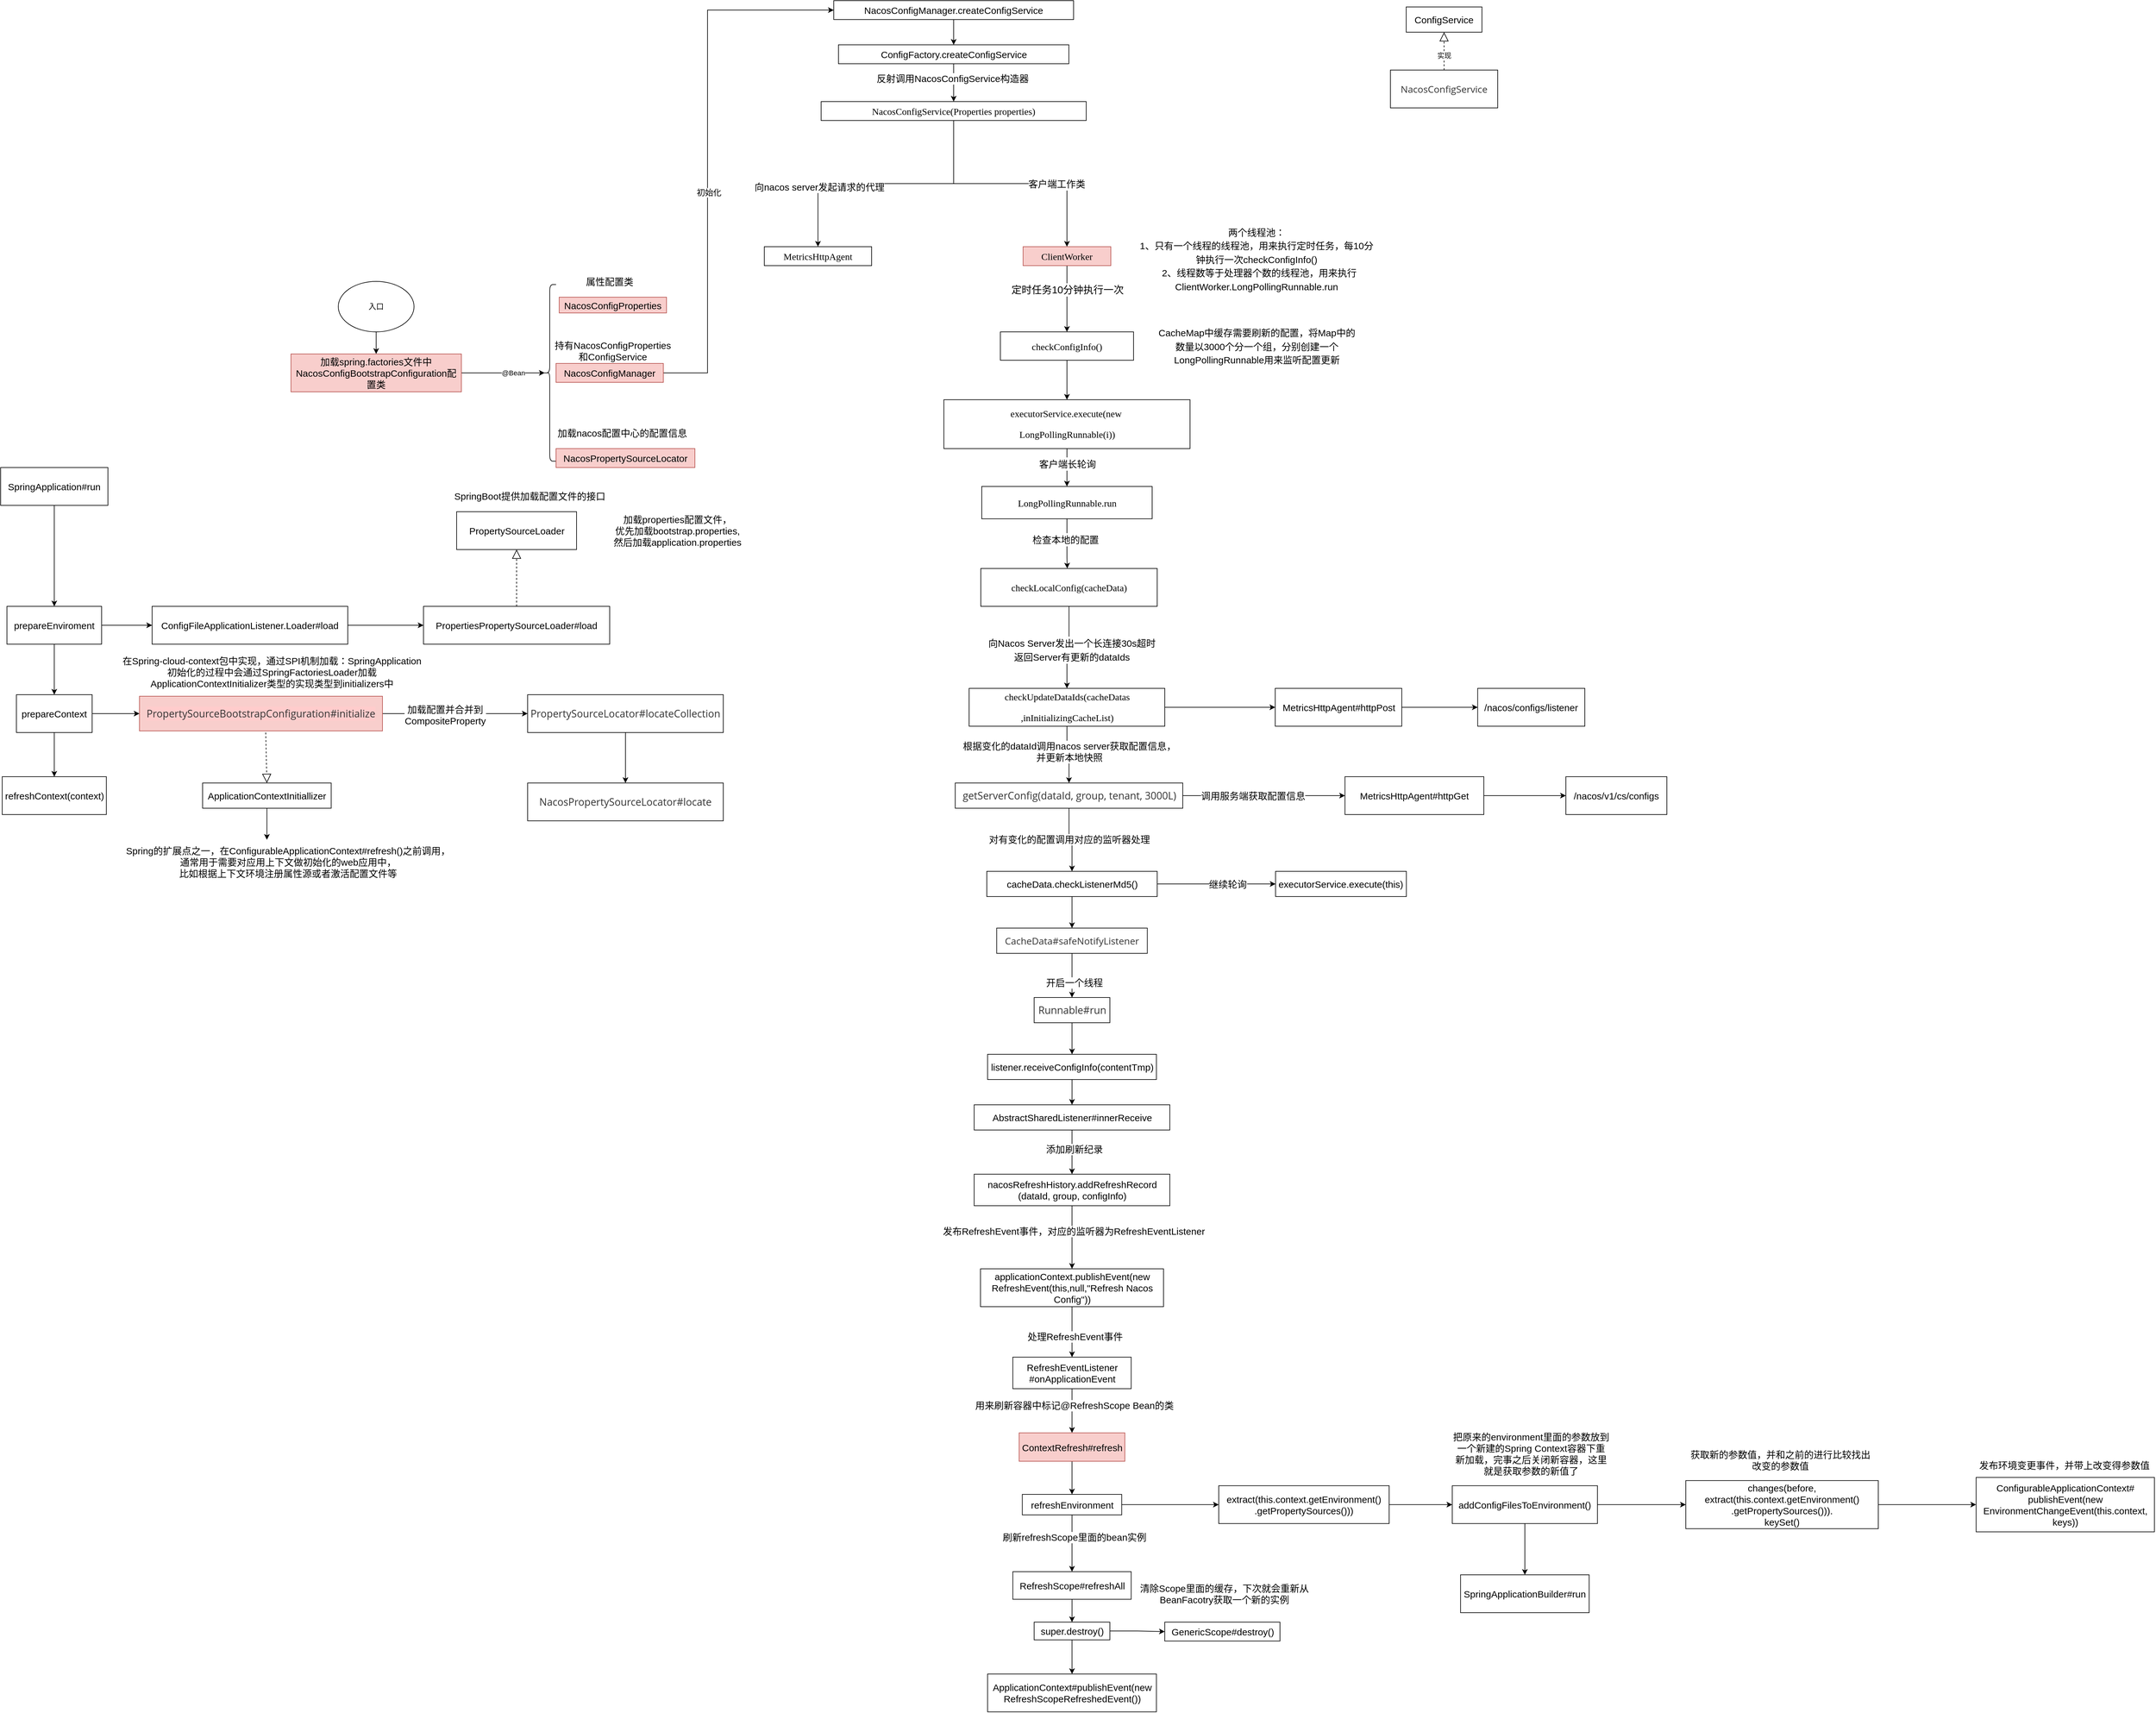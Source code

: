 <mxfile version="16.4.3" type="github">
  <diagram id="AEkYbbPtGk_L0vC9MOVH" name="第 1 页">
    <mxGraphModel dx="1609" dy="1605" grid="1" gridSize="10" guides="1" tooltips="1" connect="1" arrows="1" fold="1" page="1" pageScale="1" pageWidth="827" pageHeight="1169" math="0" shadow="0">
      <root>
        <mxCell id="0" />
        <mxCell id="1" parent="0" />
        <mxCell id="gMyOnzurJYTI28C3glSG-3" value="" style="edgeStyle=orthogonalEdgeStyle;rounded=0;orthogonalLoop=1;jettySize=auto;html=1;" parent="1" source="gMyOnzurJYTI28C3glSG-1" target="gMyOnzurJYTI28C3glSG-2" edge="1">
          <mxGeometry relative="1" as="geometry" />
        </mxCell>
        <mxCell id="gMyOnzurJYTI28C3glSG-1" value="入口" style="ellipse;whiteSpace=wrap;html=1;" parent="1" vertex="1">
          <mxGeometry x="115" y="55" width="120" height="80" as="geometry" />
        </mxCell>
        <mxCell id="gMyOnzurJYTI28C3glSG-7" style="edgeStyle=orthogonalEdgeStyle;rounded=0;orthogonalLoop=1;jettySize=auto;html=1;entryX=0.1;entryY=0.5;entryDx=0;entryDy=0;entryPerimeter=0;" parent="1" source="gMyOnzurJYTI28C3glSG-2" target="gMyOnzurJYTI28C3glSG-6" edge="1">
          <mxGeometry relative="1" as="geometry" />
        </mxCell>
        <mxCell id="gMyOnzurJYTI28C3glSG-9" value="@Bean" style="edgeLabel;html=1;align=center;verticalAlign=middle;resizable=0;points=[];" parent="gMyOnzurJYTI28C3glSG-7" vertex="1" connectable="0">
          <mxGeometry x="0.232" relative="1" as="geometry">
            <mxPoint as="offset" />
          </mxGeometry>
        </mxCell>
        <mxCell id="gMyOnzurJYTI28C3glSG-2" value="&lt;font style=&quot;font-size: 15px&quot;&gt;加载spring.factories文件中NacosConfigBootstrapConfiguration配置类&lt;/font&gt;" style="whiteSpace=wrap;html=1;fillColor=#f8cecc;strokeColor=#b85450;" parent="1" vertex="1">
          <mxGeometry x="40" y="170" width="270" height="60" as="geometry" />
        </mxCell>
        <mxCell id="gMyOnzurJYTI28C3glSG-6" value="" style="shape=curlyBracket;whiteSpace=wrap;html=1;rounded=1;" parent="1" vertex="1">
          <mxGeometry x="440" y="60" width="20" height="280" as="geometry" />
        </mxCell>
        <mxCell id="gMyOnzurJYTI28C3glSG-10" value="&lt;font style=&quot;font-size: 15px&quot;&gt;NacosConfigProperties&lt;/font&gt;" style="rounded=0;whiteSpace=wrap;html=1;fillColor=#f8cecc;strokeColor=#b85450;" parent="1" vertex="1">
          <mxGeometry x="465" y="80" width="170" height="25" as="geometry" />
        </mxCell>
        <mxCell id="gMyOnzurJYTI28C3glSG-21" style="edgeStyle=orthogonalEdgeStyle;rounded=0;orthogonalLoop=1;jettySize=auto;html=1;entryX=0;entryY=0.5;entryDx=0;entryDy=0;fontSize=13;" parent="1" source="gMyOnzurJYTI28C3glSG-12" target="gMyOnzurJYTI28C3glSG-17" edge="1">
          <mxGeometry relative="1" as="geometry">
            <Array as="points">
              <mxPoint x="700" y="200" />
              <mxPoint x="700" y="-375" />
            </Array>
          </mxGeometry>
        </mxCell>
        <mxCell id="gMyOnzurJYTI28C3glSG-22" value="初始化" style="edgeLabel;html=1;align=center;verticalAlign=middle;resizable=0;points=[];fontSize=13;" parent="gMyOnzurJYTI28C3glSG-21" vertex="1" connectable="0">
          <mxGeometry x="-0.157" y="-2" relative="1" as="geometry">
            <mxPoint as="offset" />
          </mxGeometry>
        </mxCell>
        <mxCell id="gMyOnzurJYTI28C3glSG-12" value="&lt;font style=&quot;font-size: 15px&quot;&gt;NacosConfigManager&lt;/font&gt;" style="rounded=0;whiteSpace=wrap;html=1;fillColor=#f8cecc;strokeColor=#b85450;" parent="1" vertex="1">
          <mxGeometry x="460" y="185" width="170" height="30" as="geometry" />
        </mxCell>
        <mxCell id="gMyOnzurJYTI28C3glSG-13" value="&lt;font style=&quot;font-size: 15px&quot;&gt;NacosPropertySourceLocator&lt;/font&gt;" style="rounded=0;whiteSpace=wrap;html=1;fillColor=#f8cecc;strokeColor=#b85450;" parent="1" vertex="1">
          <mxGeometry x="460" y="320" width="220" height="30" as="geometry" />
        </mxCell>
        <mxCell id="gMyOnzurJYTI28C3glSG-14" value="&lt;font style=&quot;font-size: 15px&quot;&gt;加载nacos配置中心的配置信息&lt;/font&gt;" style="text;html=1;strokeColor=none;fillColor=none;align=center;verticalAlign=middle;whiteSpace=wrap;rounded=0;" parent="1" vertex="1">
          <mxGeometry x="460" y="280" width="210" height="30" as="geometry" />
        </mxCell>
        <mxCell id="gMyOnzurJYTI28C3glSG-15" value="&lt;font style=&quot;font-size: 15px&quot;&gt;持有NacosConfigProperties&lt;br&gt;和ConfigService&lt;/font&gt;" style="text;html=1;strokeColor=none;fillColor=none;align=center;verticalAlign=middle;whiteSpace=wrap;rounded=0;" parent="1" vertex="1">
          <mxGeometry x="420" y="150" width="260" height="30" as="geometry" />
        </mxCell>
        <mxCell id="gMyOnzurJYTI28C3glSG-16" value="&lt;font style=&quot;font-size: 15px&quot;&gt;属性配置类&lt;/font&gt;" style="text;html=1;strokeColor=none;fillColor=none;align=center;verticalAlign=middle;whiteSpace=wrap;rounded=0;" parent="1" vertex="1">
          <mxGeometry x="465" y="40" width="160" height="30" as="geometry" />
        </mxCell>
        <mxCell id="gMyOnzurJYTI28C3glSG-20" value="" style="edgeStyle=orthogonalEdgeStyle;rounded=0;orthogonalLoop=1;jettySize=auto;html=1;fontSize=13;" parent="1" source="gMyOnzurJYTI28C3glSG-17" target="gMyOnzurJYTI28C3glSG-19" edge="1">
          <mxGeometry relative="1" as="geometry" />
        </mxCell>
        <mxCell id="gMyOnzurJYTI28C3glSG-17" value="&lt;font style=&quot;font-size: 15px&quot;&gt;NacosConfigManager.createConfigService&lt;/font&gt;" style="whiteSpace=wrap;html=1;rounded=0;" parent="1" vertex="1">
          <mxGeometry x="900" y="-390" width="380" height="30" as="geometry" />
        </mxCell>
        <mxCell id="gMyOnzurJYTI28C3glSG-24" value="" style="edgeStyle=orthogonalEdgeStyle;rounded=0;orthogonalLoop=1;jettySize=auto;html=1;fontSize=13;" parent="1" source="gMyOnzurJYTI28C3glSG-19" target="gMyOnzurJYTI28C3glSG-23" edge="1">
          <mxGeometry relative="1" as="geometry" />
        </mxCell>
        <mxCell id="gMyOnzurJYTI28C3glSG-25" value="&lt;font style=&quot;font-size: 15px&quot;&gt;反射调用NacosConfigService构造器&lt;/font&gt;" style="edgeLabel;html=1;align=center;verticalAlign=middle;resizable=0;points=[];fontSize=12;" parent="gMyOnzurJYTI28C3glSG-24" vertex="1" connectable="0">
          <mxGeometry x="-0.229" y="-2" relative="1" as="geometry">
            <mxPoint as="offset" />
          </mxGeometry>
        </mxCell>
        <mxCell id="gMyOnzurJYTI28C3glSG-19" value="&lt;font style=&quot;font-size: 15px&quot;&gt;ConfigFactory.createConfigService&lt;/font&gt;" style="whiteSpace=wrap;html=1;rounded=0;" parent="1" vertex="1">
          <mxGeometry x="907.5" y="-320" width="365" height="30" as="geometry" />
        </mxCell>
        <mxCell id="gMyOnzurJYTI28C3glSG-27" value="" style="edgeStyle=orthogonalEdgeStyle;rounded=0;orthogonalLoop=1;jettySize=auto;html=1;fontSize=12;fontColor=#000000;" parent="1" source="gMyOnzurJYTI28C3glSG-23" target="gMyOnzurJYTI28C3glSG-26" edge="1">
          <mxGeometry relative="1" as="geometry" />
        </mxCell>
        <mxCell id="gMyOnzurJYTI28C3glSG-46" value="&lt;font style=&quot;font-size: 15px&quot;&gt;客户端工作类&lt;/font&gt;" style="edgeLabel;html=1;align=center;verticalAlign=middle;resizable=0;points=[];fontSize=18;fontColor=#000000;" parent="gMyOnzurJYTI28C3glSG-27" vertex="1" connectable="0">
          <mxGeometry x="0.385" relative="1" as="geometry">
            <mxPoint as="offset" />
          </mxGeometry>
        </mxCell>
        <mxCell id="gMyOnzurJYTI28C3glSG-29" value="" style="edgeStyle=orthogonalEdgeStyle;rounded=0;orthogonalLoop=1;jettySize=auto;html=1;fontSize=18;fontColor=#000000;" parent="1" source="gMyOnzurJYTI28C3glSG-23" target="gMyOnzurJYTI28C3glSG-28" edge="1">
          <mxGeometry relative="1" as="geometry" />
        </mxCell>
        <mxCell id="gMyOnzurJYTI28C3glSG-40" value="&lt;font style=&quot;font-size: 15px&quot;&gt;向nacos server发起请求的代理&lt;/font&gt;" style="edgeLabel;html=1;align=center;verticalAlign=middle;resizable=0;points=[];fontSize=12;fontColor=#000000;" parent="gMyOnzurJYTI28C3glSG-29" vertex="1" connectable="0">
          <mxGeometry x="0.232" y="1" relative="1" as="geometry">
            <mxPoint x="-58" y="4" as="offset" />
          </mxGeometry>
        </mxCell>
        <mxCell id="gMyOnzurJYTI28C3glSG-23" value="&lt;pre style=&quot;font-family: &amp;#34;consolas&amp;#34;&quot;&gt;&lt;span style=&quot;background-color: rgb(255 , 255 , 255)&quot;&gt;&lt;font style=&quot;font-size: 15px&quot;&gt;NacosConfigService(Properties properties)&lt;/font&gt;&lt;/span&gt;&lt;/pre&gt;" style="whiteSpace=wrap;html=1;rounded=0;" parent="1" vertex="1">
          <mxGeometry x="880" y="-230" width="420" height="30" as="geometry" />
        </mxCell>
        <mxCell id="gMyOnzurJYTI28C3glSG-43" value="" style="edgeStyle=orthogonalEdgeStyle;rounded=0;orthogonalLoop=1;jettySize=auto;html=1;fontSize=12;fontColor=#000000;" parent="1" source="gMyOnzurJYTI28C3glSG-26" target="gMyOnzurJYTI28C3glSG-42" edge="1">
          <mxGeometry relative="1" as="geometry" />
        </mxCell>
        <mxCell id="gMyOnzurJYTI28C3glSG-45" value="&lt;font style=&quot;font-size: 16px&quot;&gt;定时任务10分钟执行一次&lt;/font&gt;" style="edgeLabel;html=1;align=center;verticalAlign=middle;resizable=0;points=[];fontSize=18;fontColor=#000000;" parent="gMyOnzurJYTI28C3glSG-43" vertex="1" connectable="0">
          <mxGeometry x="-0.28" relative="1" as="geometry">
            <mxPoint as="offset" />
          </mxGeometry>
        </mxCell>
        <mxCell id="gMyOnzurJYTI28C3glSG-26" value="&lt;pre style=&quot;font-family: &amp;#34;consolas&amp;#34;&quot;&gt;&lt;font style=&quot;font-size: 15px&quot;&gt;ClientWorker&lt;/font&gt;&lt;/pre&gt;" style="whiteSpace=wrap;html=1;rounded=0;fillColor=#f8cecc;strokeColor=#b85450;" parent="1" vertex="1">
          <mxGeometry x="1200" width="139" height="30" as="geometry" />
        </mxCell>
        <mxCell id="gMyOnzurJYTI28C3glSG-28" value="&lt;pre style=&quot;font-family: &amp;#34;consolas&amp;#34;&quot;&gt;&lt;font style=&quot;background-color: rgb(255 , 255 , 255) ; font-size: 15px&quot;&gt;MetricsHttpAgent&lt;/font&gt;&lt;/pre&gt;" style="whiteSpace=wrap;html=1;rounded=0;" parent="1" vertex="1">
          <mxGeometry x="790" width="170" height="30" as="geometry" />
        </mxCell>
        <mxCell id="gMyOnzurJYTI28C3glSG-48" value="" style="edgeStyle=orthogonalEdgeStyle;rounded=0;orthogonalLoop=1;jettySize=auto;html=1;fontSize=18;fontColor=#000000;" parent="1" source="gMyOnzurJYTI28C3glSG-42" target="gMyOnzurJYTI28C3glSG-47" edge="1">
          <mxGeometry relative="1" as="geometry" />
        </mxCell>
        <mxCell id="gMyOnzurJYTI28C3glSG-42" value="&lt;pre style=&quot;font-family: &amp;#34;consolas&amp;#34;&quot;&gt;&lt;span style=&quot;background-color: rgb(255 , 255 , 255)&quot;&gt;&lt;font style=&quot;font-size: 15px&quot;&gt;checkConfigInfo()&lt;/font&gt;&lt;/span&gt;&lt;/pre&gt;" style="whiteSpace=wrap;html=1;rounded=0;" parent="1" vertex="1">
          <mxGeometry x="1164" y="135" width="211" height="45" as="geometry" />
        </mxCell>
        <mxCell id="gMyOnzurJYTI28C3glSG-52" value="" style="edgeStyle=orthogonalEdgeStyle;rounded=0;orthogonalLoop=1;jettySize=auto;html=1;fontSize=18;fontColor=#000000;" parent="1" source="gMyOnzurJYTI28C3glSG-47" target="gMyOnzurJYTI28C3glSG-51" edge="1">
          <mxGeometry relative="1" as="geometry">
            <Array as="points">
              <mxPoint x="1270" y="380" />
              <mxPoint x="1270" y="380" />
            </Array>
          </mxGeometry>
        </mxCell>
        <mxCell id="gMyOnzurJYTI28C3glSG-53" value="&lt;font style=&quot;font-size: 15px&quot;&gt;客户端长轮询&lt;/font&gt;" style="edgeLabel;html=1;align=center;verticalAlign=middle;resizable=0;points=[];fontSize=18;fontColor=#000000;" parent="gMyOnzurJYTI28C3glSG-52" vertex="1" connectable="0">
          <mxGeometry x="-0.212" relative="1" as="geometry">
            <mxPoint as="offset" />
          </mxGeometry>
        </mxCell>
        <mxCell id="gMyOnzurJYTI28C3glSG-47" value="&lt;pre style=&quot;font-family: &amp;#34;consolas&amp;#34; ; font-size: 15px&quot;&gt;&lt;span style=&quot;background-color: rgb(255 , 255 , 255)&quot;&gt;&lt;font style=&quot;font-size: 15px&quot;&gt;executorService.execute(new &lt;/font&gt;&lt;/span&gt;&lt;/pre&gt;&lt;pre style=&quot;font-family: &amp;#34;consolas&amp;#34; ; font-size: 15px&quot;&gt;&lt;font style=&quot;font-size: 15px&quot;&gt;LongPollingRunnable(i))&lt;/font&gt;&lt;/pre&gt;" style="whiteSpace=wrap;html=1;rounded=0;" parent="1" vertex="1">
          <mxGeometry x="1074.5" y="242.5" width="390" height="77.5" as="geometry" />
        </mxCell>
        <mxCell id="gMyOnzurJYTI28C3glSG-49" value="&lt;font style=&quot;font-size: 15px&quot;&gt;两个线程池：&lt;br&gt;1、只有一个线程的线程池，用来执行定时任务，每10分钟执行一次checkConfigInfo()&lt;br&gt;&amp;nbsp; 2、线程数等于处理器个数的线程池，用来执行ClientWorker.LongPollingRunnable.run&lt;/font&gt;" style="text;html=1;strokeColor=none;fillColor=none;align=center;verticalAlign=middle;whiteSpace=wrap;rounded=0;labelBackgroundColor=none;fontSize=18;fontColor=#000000;" parent="1" vertex="1">
          <mxGeometry x="1380" y="-60" width="380" height="160" as="geometry" />
        </mxCell>
        <mxCell id="gMyOnzurJYTI28C3glSG-50" value="&lt;font style=&quot;font-size: 15px&quot;&gt;CacheMap中缓存需要刷新的配置，将Map中的数量以3000个分一个组，分别创建一个LongPollingRunnable用来监听配置更新&lt;/font&gt;" style="text;html=1;strokeColor=none;fillColor=none;align=center;verticalAlign=middle;whiteSpace=wrap;rounded=0;labelBackgroundColor=none;fontSize=18;fontColor=#000000;" parent="1" vertex="1">
          <mxGeometry x="1412.5" y="112.5" width="315" height="90" as="geometry" />
        </mxCell>
        <mxCell id="gMyOnzurJYTI28C3glSG-55" value="" style="edgeStyle=orthogonalEdgeStyle;rounded=0;orthogonalLoop=1;jettySize=auto;html=1;fontSize=18;fontColor=#000000;" parent="1" source="gMyOnzurJYTI28C3glSG-51" target="gMyOnzurJYTI28C3glSG-54" edge="1">
          <mxGeometry relative="1" as="geometry">
            <Array as="points">
              <mxPoint x="1270" y="493" />
              <mxPoint x="1270" y="493" />
            </Array>
          </mxGeometry>
        </mxCell>
        <mxCell id="gMyOnzurJYTI28C3glSG-56" value="&lt;font style=&quot;font-size: 15px&quot;&gt;检查本地的配置&lt;/font&gt;" style="edgeLabel;html=1;align=center;verticalAlign=middle;resizable=0;points=[];fontSize=18;fontColor=#000000;" parent="gMyOnzurJYTI28C3glSG-55" vertex="1" connectable="0">
          <mxGeometry x="-0.18" y="-3" relative="1" as="geometry">
            <mxPoint as="offset" />
          </mxGeometry>
        </mxCell>
        <mxCell id="gMyOnzurJYTI28C3glSG-51" value="&lt;pre style=&quot;font-family: &amp;#34;consolas&amp;#34;&quot;&gt;&lt;font style=&quot;font-size: 15px&quot;&gt;LongPollingRunnable.run&lt;/font&gt;&lt;/pre&gt;" style="whiteSpace=wrap;html=1;rounded=0;" parent="1" vertex="1">
          <mxGeometry x="1134.5" y="380" width="270" height="51.25" as="geometry" />
        </mxCell>
        <mxCell id="gMyOnzurJYTI28C3glSG-58" value="" style="edgeStyle=orthogonalEdgeStyle;rounded=0;orthogonalLoop=1;jettySize=auto;html=1;fontSize=18;fontColor=#000000;" parent="1" source="gMyOnzurJYTI28C3glSG-54" target="gMyOnzurJYTI28C3glSG-57" edge="1">
          <mxGeometry relative="1" as="geometry" />
        </mxCell>
        <mxCell id="gMyOnzurJYTI28C3glSG-61" value="&lt;font style=&quot;font-size: 15px&quot;&gt;向Nacos Server发出一个长连接30s超时&lt;br&gt;返回Server有更新的dataIds&lt;/font&gt;" style="edgeLabel;html=1;align=center;verticalAlign=middle;resizable=0;points=[];fontSize=18;fontColor=#000000;" parent="gMyOnzurJYTI28C3glSG-58" vertex="1" connectable="0">
          <mxGeometry x="0.168" y="1" relative="1" as="geometry">
            <mxPoint x="6" y="-6" as="offset" />
          </mxGeometry>
        </mxCell>
        <mxCell id="gMyOnzurJYTI28C3glSG-54" value="&lt;pre style=&quot;font-family: &amp;#34;consolas&amp;#34;&quot;&gt;&lt;span style=&quot;background-color: rgb(255 , 255 , 255)&quot;&gt;&lt;font style=&quot;font-size: 15px&quot;&gt;checkLocalConfig(cacheData)&lt;/font&gt;&lt;/span&gt;&lt;/pre&gt;" style="whiteSpace=wrap;html=1;rounded=0;" parent="1" vertex="1">
          <mxGeometry x="1133" y="510" width="279.5" height="60" as="geometry" />
        </mxCell>
        <mxCell id="gMyOnzurJYTI28C3glSG-63" value="" style="edgeStyle=orthogonalEdgeStyle;rounded=0;orthogonalLoop=1;jettySize=auto;html=1;fontSize=15;fontColor=#000000;" parent="1" source="gMyOnzurJYTI28C3glSG-57" target="gMyOnzurJYTI28C3glSG-62" edge="1">
          <mxGeometry relative="1" as="geometry" />
        </mxCell>
        <mxCell id="gMyOnzurJYTI28C3glSG-64" value="根据变化的dataId调用nacos server获取配置信息，&lt;br&gt;并更新本地快照" style="edgeLabel;html=1;align=center;verticalAlign=middle;resizable=0;points=[];fontSize=15;fontColor=#000000;" parent="gMyOnzurJYTI28C3glSG-63" vertex="1" connectable="0">
          <mxGeometry x="0.34" y="-1" relative="1" as="geometry">
            <mxPoint x="1" y="-20" as="offset" />
          </mxGeometry>
        </mxCell>
        <mxCell id="mHClkzEe4EQX2rLaS-CH-41" value="" style="edgeStyle=orthogonalEdgeStyle;rounded=0;orthogonalLoop=1;jettySize=auto;html=1;fontSize=15;" parent="1" source="gMyOnzurJYTI28C3glSG-57" target="mHClkzEe4EQX2rLaS-CH-40" edge="1">
          <mxGeometry relative="1" as="geometry" />
        </mxCell>
        <mxCell id="gMyOnzurJYTI28C3glSG-57" value="&lt;p style=&quot;line-height: 0&quot;&gt;&lt;/p&gt;&lt;pre style=&quot;font-family: &amp;#34;consolas&amp;#34; ; font-size: 15px&quot;&gt;&lt;span style=&quot;background-color: rgb(255 , 255 , 255)&quot;&gt;&lt;font style=&quot;font-size: 15px&quot;&gt;checkUpdateDataIds(cacheDatas&lt;/font&gt;&lt;/span&gt;&lt;/pre&gt;&lt;pre style=&quot;font-family: &amp;#34;consolas&amp;#34; ; font-size: 15px&quot;&gt;&lt;span style=&quot;background-color: rgb(255 , 255 , 255)&quot;&gt;&lt;font style=&quot;font-size: 15px&quot;&gt;,inInitializingCacheList)&lt;/font&gt;&lt;/span&gt;&lt;/pre&gt;&lt;p&gt;&lt;/p&gt;" style="whiteSpace=wrap;html=1;rounded=0;align=center;spacing=0;" parent="1" vertex="1">
          <mxGeometry x="1114.5" y="700" width="310" height="60" as="geometry" />
        </mxCell>
        <mxCell id="gMyOnzurJYTI28C3glSG-66" value="" style="edgeStyle=orthogonalEdgeStyle;rounded=0;orthogonalLoop=1;jettySize=auto;html=1;fontSize=15;fontColor=#000000;" parent="1" source="gMyOnzurJYTI28C3glSG-62" target="gMyOnzurJYTI28C3glSG-65" edge="1">
          <mxGeometry relative="1" as="geometry" />
        </mxCell>
        <mxCell id="gMyOnzurJYTI28C3glSG-67" value="对有变化的配置调用对应的监听器处理" style="edgeLabel;html=1;align=center;verticalAlign=middle;resizable=0;points=[];fontSize=15;fontColor=#000000;" parent="gMyOnzurJYTI28C3glSG-66" vertex="1" connectable="0">
          <mxGeometry x="-0.3" y="-2" relative="1" as="geometry">
            <mxPoint x="2" y="12" as="offset" />
          </mxGeometry>
        </mxCell>
        <mxCell id="mHClkzEe4EQX2rLaS-CH-36" value="" style="edgeStyle=orthogonalEdgeStyle;rounded=0;orthogonalLoop=1;jettySize=auto;html=1;fontSize=15;" parent="1" source="gMyOnzurJYTI28C3glSG-62" target="mHClkzEe4EQX2rLaS-CH-35" edge="1">
          <mxGeometry relative="1" as="geometry" />
        </mxCell>
        <mxCell id="mHClkzEe4EQX2rLaS-CH-37" value="调用服务端获取配置信息" style="edgeLabel;html=1;align=center;verticalAlign=middle;resizable=0;points=[];fontSize=15;" parent="mHClkzEe4EQX2rLaS-CH-36" vertex="1" connectable="0">
          <mxGeometry x="-0.136" relative="1" as="geometry">
            <mxPoint as="offset" />
          </mxGeometry>
        </mxCell>
        <mxCell id="gMyOnzurJYTI28C3glSG-62" value="&lt;span style=&quot;color: rgb(51 , 51 , 51) ; font-family: &amp;#34;open sans&amp;#34; , &amp;#34;clear sans&amp;#34; , &amp;#34;helvetica neue&amp;#34; , &amp;#34;helvetica&amp;#34; , &amp;#34;arial&amp;#34; , &amp;#34;segoe ui emoji&amp;#34; , sans-serif ; font-size: 16px ; background-color: rgb(255 , 255 , 255)&quot;&gt;getServerConfig(dataId, group, tenant, 3000L)&lt;/span&gt;" style="whiteSpace=wrap;html=1;rounded=0;spacing=0;" parent="1" vertex="1">
          <mxGeometry x="1092.5" y="850" width="360.5" height="40" as="geometry" />
        </mxCell>
        <mxCell id="gMyOnzurJYTI28C3glSG-69" value="" style="edgeStyle=orthogonalEdgeStyle;rounded=0;orthogonalLoop=1;jettySize=auto;html=1;fontSize=15;fontColor=#000000;" parent="1" source="gMyOnzurJYTI28C3glSG-65" target="gMyOnzurJYTI28C3glSG-68" edge="1">
          <mxGeometry relative="1" as="geometry" />
        </mxCell>
        <mxCell id="gMyOnzurJYTI28C3glSG-70" value="继续轮询" style="edgeLabel;html=1;align=center;verticalAlign=middle;resizable=0;points=[];fontSize=15;fontColor=#000000;" parent="gMyOnzurJYTI28C3glSG-69" vertex="1" connectable="0">
          <mxGeometry x="0.182" relative="1" as="geometry">
            <mxPoint as="offset" />
          </mxGeometry>
        </mxCell>
        <mxCell id="gMyOnzurJYTI28C3glSG-72" value="" style="edgeStyle=orthogonalEdgeStyle;rounded=0;orthogonalLoop=1;jettySize=auto;html=1;fontSize=15;fontColor=#000000;" parent="1" source="gMyOnzurJYTI28C3glSG-65" target="gMyOnzurJYTI28C3glSG-71" edge="1">
          <mxGeometry relative="1" as="geometry" />
        </mxCell>
        <mxCell id="gMyOnzurJYTI28C3glSG-65" value="&lt;font style=&quot;font-size: 15px&quot;&gt;cacheData.checkListenerMd5()&lt;/font&gt;" style="whiteSpace=wrap;html=1;rounded=0;spacing=0;" parent="1" vertex="1">
          <mxGeometry x="1142.5" y="990" width="270" height="40" as="geometry" />
        </mxCell>
        <mxCell id="gMyOnzurJYTI28C3glSG-68" value="executorService.execute(this)" style="whiteSpace=wrap;html=1;rounded=0;spacing=0;fontSize=15;" parent="1" vertex="1">
          <mxGeometry x="1600" y="990" width="207.25" height="40" as="geometry" />
        </mxCell>
        <mxCell id="gMyOnzurJYTI28C3glSG-74" value="" style="edgeStyle=orthogonalEdgeStyle;rounded=0;orthogonalLoop=1;jettySize=auto;html=1;fontSize=15;fontColor=#000000;" parent="1" source="gMyOnzurJYTI28C3glSG-71" target="gMyOnzurJYTI28C3glSG-73" edge="1">
          <mxGeometry relative="1" as="geometry" />
        </mxCell>
        <mxCell id="gMyOnzurJYTI28C3glSG-75" value="开启一个线程" style="edgeLabel;html=1;align=center;verticalAlign=middle;resizable=0;points=[];fontSize=15;fontColor=#000000;" parent="gMyOnzurJYTI28C3glSG-74" vertex="1" connectable="0">
          <mxGeometry x="0.308" y="3" relative="1" as="geometry">
            <mxPoint as="offset" />
          </mxGeometry>
        </mxCell>
        <mxCell id="gMyOnzurJYTI28C3glSG-71" value="&lt;p class=&quot;md-end-block md-p md-focus&quot; style=&quot;box-sizing: border-box ; line-height: inherit ; margin: 0.8em 0px ; position: relative ; color: rgb(51 , 51 , 51) ; font-family: &amp;#34;open sans&amp;#34; , &amp;#34;clear sans&amp;#34; , &amp;#34;helvetica neue&amp;#34; , &amp;#34;helvetica&amp;#34; , &amp;#34;arial&amp;#34; , &amp;#34;segoe ui emoji&amp;#34; , sans-serif&quot;&gt;&lt;font style=&quot;font-size: 15px&quot;&gt;CacheData#safeNotifyListener&lt;/font&gt;&lt;/p&gt;" style="whiteSpace=wrap;html=1;rounded=0;spacing=0;" parent="1" vertex="1">
          <mxGeometry x="1158.18" y="1080" width="238.63" height="40" as="geometry" />
        </mxCell>
        <mxCell id="gMyOnzurJYTI28C3glSG-77" value="" style="edgeStyle=orthogonalEdgeStyle;rounded=0;orthogonalLoop=1;jettySize=auto;html=1;fontSize=15;fontColor=#000000;" parent="1" source="gMyOnzurJYTI28C3glSG-73" target="gMyOnzurJYTI28C3glSG-76" edge="1">
          <mxGeometry relative="1" as="geometry" />
        </mxCell>
        <mxCell id="gMyOnzurJYTI28C3glSG-73" value="&lt;span style=&quot;color: rgb(51 , 51 , 51) ; font-family: &amp;#34;open sans&amp;#34; , &amp;#34;clear sans&amp;#34; , &amp;#34;helvetica neue&amp;#34; , &amp;#34;helvetica&amp;#34; , &amp;#34;arial&amp;#34; , &amp;#34;segoe ui emoji&amp;#34; , sans-serif ; font-size: 16px ; background-color: rgb(255 , 255 , 255)&quot;&gt;Runnable#run&lt;/span&gt;" style="whiteSpace=wrap;html=1;rounded=0;spacing=0;" parent="1" vertex="1">
          <mxGeometry x="1217.5" y="1190" width="120" height="40" as="geometry" />
        </mxCell>
        <mxCell id="gMyOnzurJYTI28C3glSG-79" value="" style="edgeStyle=orthogonalEdgeStyle;rounded=0;orthogonalLoop=1;jettySize=auto;html=1;fontSize=15;fontColor=#000000;" parent="1" source="gMyOnzurJYTI28C3glSG-76" target="gMyOnzurJYTI28C3glSG-78" edge="1">
          <mxGeometry relative="1" as="geometry" />
        </mxCell>
        <mxCell id="gMyOnzurJYTI28C3glSG-76" value="&lt;font style=&quot;font-size: 15px&quot;&gt;listener.receiveConfigInfo(contentTmp)&lt;/font&gt;" style="whiteSpace=wrap;html=1;rounded=0;spacing=0;" parent="1" vertex="1">
          <mxGeometry x="1143.75" y="1280" width="267.5" height="40" as="geometry" />
        </mxCell>
        <mxCell id="gMyOnzurJYTI28C3glSG-81" value="" style="edgeStyle=orthogonalEdgeStyle;rounded=0;orthogonalLoop=1;jettySize=auto;html=1;fontSize=15;fontColor=#000000;" parent="1" source="gMyOnzurJYTI28C3glSG-78" target="gMyOnzurJYTI28C3glSG-80" edge="1">
          <mxGeometry relative="1" as="geometry" />
        </mxCell>
        <mxCell id="gMyOnzurJYTI28C3glSG-82" value="添加刷新纪录" style="edgeLabel;html=1;align=center;verticalAlign=middle;resizable=0;points=[];fontSize=15;fontColor=#000000;" parent="gMyOnzurJYTI28C3glSG-81" vertex="1" connectable="0">
          <mxGeometry x="-0.233" y="1" relative="1" as="geometry">
            <mxPoint x="2" y="3" as="offset" />
          </mxGeometry>
        </mxCell>
        <mxCell id="gMyOnzurJYTI28C3glSG-78" value="AbstractSharedListener#innerReceive" style="whiteSpace=wrap;html=1;rounded=0;spacing=0;fontSize=15;" parent="1" vertex="1">
          <mxGeometry x="1122.5" y="1360" width="310" height="40" as="geometry" />
        </mxCell>
        <mxCell id="mHClkzEe4EQX2rLaS-CH-2" value="" style="edgeStyle=orthogonalEdgeStyle;rounded=0;orthogonalLoop=1;jettySize=auto;html=1;" parent="1" source="gMyOnzurJYTI28C3glSG-80" target="mHClkzEe4EQX2rLaS-CH-1" edge="1">
          <mxGeometry relative="1" as="geometry" />
        </mxCell>
        <mxCell id="mHClkzEe4EQX2rLaS-CH-3" value="发布RefreshEvent事件，对应的监听器为RefreshEventListener" style="edgeLabel;html=1;align=center;verticalAlign=middle;resizable=0;points=[];fontSize=15;" parent="mHClkzEe4EQX2rLaS-CH-2" vertex="1" connectable="0">
          <mxGeometry x="-0.213" y="2" relative="1" as="geometry">
            <mxPoint as="offset" />
          </mxGeometry>
        </mxCell>
        <mxCell id="gMyOnzurJYTI28C3glSG-80" value="nacosRefreshHistory.addRefreshRecord&lt;br&gt;(dataId, group, configInfo)" style="whiteSpace=wrap;html=1;fontSize=15;rounded=0;spacing=0;" parent="1" vertex="1">
          <mxGeometry x="1122.5" y="1470" width="310" height="50" as="geometry" />
        </mxCell>
        <mxCell id="OyQYh3m7RU3AJM_eEZGk-1" value="&lt;font style=&quot;font-size: 15px&quot;&gt;ConfigService&lt;/font&gt;" style="rounded=0;whiteSpace=wrap;html=1;" parent="1" vertex="1">
          <mxGeometry x="1807" y="-380" width="120" height="40" as="geometry" />
        </mxCell>
        <mxCell id="OyQYh3m7RU3AJM_eEZGk-2" value="&lt;span style=&quot;color: rgb(51 , 51 , 51) ; font-family: &amp;#34;open sans&amp;#34; , &amp;#34;clear sans&amp;#34; , &amp;#34;helvetica neue&amp;#34; , &amp;#34;helvetica&amp;#34; , &amp;#34;arial&amp;#34; , sans-serif ; background-color: rgb(255 , 255 , 255)&quot;&gt;&lt;font style=&quot;font-size: 15px&quot;&gt;NacosConfigService&lt;/font&gt;&lt;/span&gt;" style="whiteSpace=wrap;html=1;rounded=0;" parent="1" vertex="1">
          <mxGeometry x="1782" y="-280" width="170" height="60" as="geometry" />
        </mxCell>
        <mxCell id="OyQYh3m7RU3AJM_eEZGk-4" value="" style="endArrow=block;dashed=1;endFill=0;endSize=12;html=1;rounded=0;exitX=0.5;exitY=0;exitDx=0;exitDy=0;" parent="1" source="OyQYh3m7RU3AJM_eEZGk-2" target="OyQYh3m7RU3AJM_eEZGk-1" edge="1">
          <mxGeometry width="160" relative="1" as="geometry">
            <mxPoint x="1860" y="-300" as="sourcePoint" />
            <mxPoint x="2020" y="-300" as="targetPoint" />
          </mxGeometry>
        </mxCell>
        <mxCell id="OyQYh3m7RU3AJM_eEZGk-6" value="实现" style="edgeLabel;html=1;align=center;verticalAlign=middle;resizable=0;points=[];" parent="OyQYh3m7RU3AJM_eEZGk-4" vertex="1" connectable="0">
          <mxGeometry x="-0.233" relative="1" as="geometry">
            <mxPoint as="offset" />
          </mxGeometry>
        </mxCell>
        <mxCell id="mHClkzEe4EQX2rLaS-CH-5" value="" style="edgeStyle=orthogonalEdgeStyle;rounded=0;orthogonalLoop=1;jettySize=auto;html=1;" parent="1" source="mHClkzEe4EQX2rLaS-CH-1" target="mHClkzEe4EQX2rLaS-CH-4" edge="1">
          <mxGeometry relative="1" as="geometry" />
        </mxCell>
        <mxCell id="mHClkzEe4EQX2rLaS-CH-6" value="处理RefreshEvent事件" style="edgeLabel;html=1;align=center;verticalAlign=middle;resizable=0;points=[];fontSize=15;" parent="mHClkzEe4EQX2rLaS-CH-5" vertex="1" connectable="0">
          <mxGeometry x="-0.201" y="4" relative="1" as="geometry">
            <mxPoint y="15" as="offset" />
          </mxGeometry>
        </mxCell>
        <mxCell id="mHClkzEe4EQX2rLaS-CH-1" value="applicationContext.publishEvent(new RefreshEvent(this,null,&quot;Refresh Nacos Config&quot;))" style="whiteSpace=wrap;html=1;fontSize=15;rounded=0;spacing=0;" parent="1" vertex="1">
          <mxGeometry x="1132.5" y="1620" width="290" height="60" as="geometry" />
        </mxCell>
        <mxCell id="mHClkzEe4EQX2rLaS-CH-8" value="" style="edgeStyle=orthogonalEdgeStyle;rounded=0;orthogonalLoop=1;jettySize=auto;html=1;" parent="1" source="mHClkzEe4EQX2rLaS-CH-4" target="mHClkzEe4EQX2rLaS-CH-7" edge="1">
          <mxGeometry relative="1" as="geometry" />
        </mxCell>
        <mxCell id="mHClkzEe4EQX2rLaS-CH-9" value="用来刷新容器中标记@RefreshScope Bean的类" style="edgeLabel;html=1;align=center;verticalAlign=middle;resizable=0;points=[];fontSize=15;" parent="mHClkzEe4EQX2rLaS-CH-8" vertex="1" connectable="0">
          <mxGeometry x="-0.26" y="1" relative="1" as="geometry">
            <mxPoint x="2" as="offset" />
          </mxGeometry>
        </mxCell>
        <mxCell id="mHClkzEe4EQX2rLaS-CH-4" value="RefreshEventListener&lt;br&gt;#onApplicationEvent" style="whiteSpace=wrap;html=1;fontSize=15;rounded=0;spacing=0;" parent="1" vertex="1">
          <mxGeometry x="1183.75" y="1760" width="187.5" height="50" as="geometry" />
        </mxCell>
        <mxCell id="mHClkzEe4EQX2rLaS-CH-11" value="" style="edgeStyle=orthogonalEdgeStyle;rounded=0;orthogonalLoop=1;jettySize=auto;html=1;" parent="1" source="mHClkzEe4EQX2rLaS-CH-7" target="mHClkzEe4EQX2rLaS-CH-10" edge="1">
          <mxGeometry relative="1" as="geometry" />
        </mxCell>
        <mxCell id="mHClkzEe4EQX2rLaS-CH-7" value="ContextRefresh#refresh" style="whiteSpace=wrap;html=1;fontSize=15;rounded=0;spacing=0;fillColor=#f8cecc;strokeColor=#b85450;" parent="1" vertex="1">
          <mxGeometry x="1193.75" y="1880" width="167.5" height="45" as="geometry" />
        </mxCell>
        <mxCell id="mHClkzEe4EQX2rLaS-CH-13" value="" style="edgeStyle=orthogonalEdgeStyle;rounded=0;orthogonalLoop=1;jettySize=auto;html=1;" parent="1" source="mHClkzEe4EQX2rLaS-CH-10" target="mHClkzEe4EQX2rLaS-CH-12" edge="1">
          <mxGeometry relative="1" as="geometry" />
        </mxCell>
        <mxCell id="mHClkzEe4EQX2rLaS-CH-20" value="刷新refreshScope里面的bean实例" style="edgeLabel;html=1;align=center;verticalAlign=middle;resizable=0;points=[];fontSize=15;" parent="mHClkzEe4EQX2rLaS-CH-13" vertex="1" connectable="0">
          <mxGeometry x="-0.222" y="3" relative="1" as="geometry">
            <mxPoint as="offset" />
          </mxGeometry>
        </mxCell>
        <mxCell id="mHClkzEe4EQX2rLaS-CH-23" value="" style="edgeStyle=orthogonalEdgeStyle;rounded=0;orthogonalLoop=1;jettySize=auto;html=1;fontSize=15;" parent="1" source="mHClkzEe4EQX2rLaS-CH-10" target="mHClkzEe4EQX2rLaS-CH-22" edge="1">
          <mxGeometry relative="1" as="geometry" />
        </mxCell>
        <mxCell id="mHClkzEe4EQX2rLaS-CH-10" value="refreshEnvironment" style="whiteSpace=wrap;html=1;fontSize=15;rounded=0;spacing=0;" parent="1" vertex="1">
          <mxGeometry x="1198.75" y="1977.5" width="157.5" height="32.5" as="geometry" />
        </mxCell>
        <mxCell id="mHClkzEe4EQX2rLaS-CH-15" value="" style="edgeStyle=orthogonalEdgeStyle;rounded=0;orthogonalLoop=1;jettySize=auto;html=1;" parent="1" source="mHClkzEe4EQX2rLaS-CH-12" target="mHClkzEe4EQX2rLaS-CH-14" edge="1">
          <mxGeometry relative="1" as="geometry" />
        </mxCell>
        <mxCell id="mHClkzEe4EQX2rLaS-CH-12" value="RefreshScope#refreshAll" style="whiteSpace=wrap;html=1;fontSize=15;rounded=0;spacing=0;" parent="1" vertex="1">
          <mxGeometry x="1183.75" y="2100" width="187.5" height="43.75" as="geometry" />
        </mxCell>
        <mxCell id="mHClkzEe4EQX2rLaS-CH-17" value="" style="edgeStyle=orthogonalEdgeStyle;rounded=0;orthogonalLoop=1;jettySize=auto;html=1;" parent="1" source="mHClkzEe4EQX2rLaS-CH-14" target="mHClkzEe4EQX2rLaS-CH-16" edge="1">
          <mxGeometry relative="1" as="geometry" />
        </mxCell>
        <mxCell id="mHClkzEe4EQX2rLaS-CH-19" value="" style="edgeStyle=orthogonalEdgeStyle;rounded=0;orthogonalLoop=1;jettySize=auto;html=1;" parent="1" source="mHClkzEe4EQX2rLaS-CH-14" target="mHClkzEe4EQX2rLaS-CH-18" edge="1">
          <mxGeometry relative="1" as="geometry" />
        </mxCell>
        <mxCell id="mHClkzEe4EQX2rLaS-CH-14" value="super.destroy()" style="whiteSpace=wrap;html=1;fontSize=15;rounded=0;spacing=0;" parent="1" vertex="1">
          <mxGeometry x="1217.5" y="2180" width="120" height="28.13" as="geometry" />
        </mxCell>
        <mxCell id="mHClkzEe4EQX2rLaS-CH-16" value="ApplicationContext#publishEvent(new RefreshScopeRefreshedEvent())" style="whiteSpace=wrap;html=1;fontSize=15;rounded=0;spacing=0;" parent="1" vertex="1">
          <mxGeometry x="1143.75" y="2262.2" width="267.5" height="60" as="geometry" />
        </mxCell>
        <mxCell id="mHClkzEe4EQX2rLaS-CH-18" value="GenericScope#destroy()" style="whiteSpace=wrap;html=1;fontSize=15;rounded=0;spacing=0;" parent="1" vertex="1">
          <mxGeometry x="1424.5" y="2180" width="182.5" height="30" as="geometry" />
        </mxCell>
        <mxCell id="mHClkzEe4EQX2rLaS-CH-21" value="清除Scope里面的缓存，下次就会重新从BeanFacotry获取一个新的实例" style="text;html=1;strokeColor=none;fillColor=none;align=center;verticalAlign=middle;whiteSpace=wrap;rounded=0;fontSize=15;" parent="1" vertex="1">
          <mxGeometry x="1384" y="2120" width="270" height="30" as="geometry" />
        </mxCell>
        <mxCell id="mHClkzEe4EQX2rLaS-CH-25" value="" style="edgeStyle=orthogonalEdgeStyle;rounded=0;orthogonalLoop=1;jettySize=auto;html=1;fontSize=15;" parent="1" source="mHClkzEe4EQX2rLaS-CH-22" target="mHClkzEe4EQX2rLaS-CH-24" edge="1">
          <mxGeometry relative="1" as="geometry" />
        </mxCell>
        <mxCell id="mHClkzEe4EQX2rLaS-CH-22" value="extract(this.context.getEnvironment()&lt;br&gt;.getPropertySources()))" style="whiteSpace=wrap;html=1;fontSize=15;rounded=0;spacing=0;" parent="1" vertex="1">
          <mxGeometry x="1510" y="1963.75" width="270" height="60" as="geometry" />
        </mxCell>
        <mxCell id="mHClkzEe4EQX2rLaS-CH-27" value="" style="edgeStyle=orthogonalEdgeStyle;rounded=0;orthogonalLoop=1;jettySize=auto;html=1;fontSize=15;" parent="1" source="mHClkzEe4EQX2rLaS-CH-24" target="mHClkzEe4EQX2rLaS-CH-26" edge="1">
          <mxGeometry relative="1" as="geometry" />
        </mxCell>
        <mxCell id="mHClkzEe4EQX2rLaS-CH-29" value="" style="edgeStyle=orthogonalEdgeStyle;rounded=0;orthogonalLoop=1;jettySize=auto;html=1;fontSize=15;" parent="1" source="mHClkzEe4EQX2rLaS-CH-24" target="mHClkzEe4EQX2rLaS-CH-28" edge="1">
          <mxGeometry relative="1" as="geometry" />
        </mxCell>
        <mxCell id="mHClkzEe4EQX2rLaS-CH-24" value="addConfigFilesToEnvironment()" style="whiteSpace=wrap;html=1;fontSize=15;rounded=0;spacing=0;" parent="1" vertex="1">
          <mxGeometry x="1880" y="1963.75" width="230" height="60" as="geometry" />
        </mxCell>
        <mxCell id="mHClkzEe4EQX2rLaS-CH-26" value="SpringApplicationBuilder#run" style="whiteSpace=wrap;html=1;fontSize=15;rounded=0;spacing=0;" parent="1" vertex="1">
          <mxGeometry x="1893.13" y="2105" width="203.75" height="60" as="geometry" />
        </mxCell>
        <mxCell id="mHClkzEe4EQX2rLaS-CH-31" value="" style="edgeStyle=orthogonalEdgeStyle;rounded=0;orthogonalLoop=1;jettySize=auto;html=1;fontSize=15;" parent="1" source="mHClkzEe4EQX2rLaS-CH-28" target="mHClkzEe4EQX2rLaS-CH-30" edge="1">
          <mxGeometry relative="1" as="geometry" />
        </mxCell>
        <mxCell id="mHClkzEe4EQX2rLaS-CH-28" value="changes(before,&lt;br&gt;extract(this.context.getEnvironment()&lt;br&gt;.getPropertySources())).&lt;br&gt;keySet()" style="whiteSpace=wrap;html=1;fontSize=15;rounded=0;spacing=0;" parent="1" vertex="1">
          <mxGeometry x="2250" y="1955.63" width="305" height="76.25" as="geometry" />
        </mxCell>
        <mxCell id="mHClkzEe4EQX2rLaS-CH-30" value="ConfigurableApplicationContext#&lt;br&gt;publishEvent(new EnvironmentChangeEvent(this.context, keys))" style="whiteSpace=wrap;html=1;fontSize=15;rounded=0;spacing=0;" parent="1" vertex="1">
          <mxGeometry x="2710" y="1950.63" width="282.5" height="86.24" as="geometry" />
        </mxCell>
        <mxCell id="mHClkzEe4EQX2rLaS-CH-32" value="发布环境变更事件，并带上改变得参数值" style="text;html=1;strokeColor=none;fillColor=none;align=center;verticalAlign=middle;whiteSpace=wrap;rounded=0;fontSize=15;" parent="1" vertex="1">
          <mxGeometry x="2710" y="1910" width="280" height="41" as="geometry" />
        </mxCell>
        <mxCell id="mHClkzEe4EQX2rLaS-CH-33" value="获取新的参数值，并和之前的进行比较找出改变的参数值" style="text;html=1;strokeColor=none;fillColor=none;align=center;verticalAlign=middle;whiteSpace=wrap;rounded=0;fontSize=15;" parent="1" vertex="1">
          <mxGeometry x="2250" y="1890" width="300" height="65" as="geometry" />
        </mxCell>
        <mxCell id="mHClkzEe4EQX2rLaS-CH-34" value="把原来的environment里面的参数放到一个新建的Spring Context容器下重新加载，完事之后关闭新容器，这里就是获取参数的新值了" style="text;html=1;strokeColor=none;fillColor=none;align=center;verticalAlign=middle;whiteSpace=wrap;rounded=0;fontSize=15;" parent="1" vertex="1">
          <mxGeometry x="1880" y="1862.5" width="250" height="101.25" as="geometry" />
        </mxCell>
        <mxCell id="mHClkzEe4EQX2rLaS-CH-39" value="" style="edgeStyle=orthogonalEdgeStyle;rounded=0;orthogonalLoop=1;jettySize=auto;html=1;fontSize=15;" parent="1" source="mHClkzEe4EQX2rLaS-CH-35" target="mHClkzEe4EQX2rLaS-CH-38" edge="1">
          <mxGeometry relative="1" as="geometry" />
        </mxCell>
        <mxCell id="mHClkzEe4EQX2rLaS-CH-35" value="&lt;font style=&quot;font-size: 15px&quot;&gt;MetricsHttpAgent#httpGet&lt;/font&gt;" style="whiteSpace=wrap;html=1;rounded=0;spacing=0;" parent="1" vertex="1">
          <mxGeometry x="1710" y="840" width="220" height="60" as="geometry" />
        </mxCell>
        <mxCell id="mHClkzEe4EQX2rLaS-CH-38" value="&lt;font style=&quot;font-size: 15px&quot;&gt;/nacos/v1/cs/configs&lt;/font&gt;" style="whiteSpace=wrap;html=1;rounded=0;spacing=0;" parent="1" vertex="1">
          <mxGeometry x="2060" y="840" width="160" height="60" as="geometry" />
        </mxCell>
        <mxCell id="mHClkzEe4EQX2rLaS-CH-43" value="" style="edgeStyle=orthogonalEdgeStyle;rounded=0;orthogonalLoop=1;jettySize=auto;html=1;fontSize=15;" parent="1" source="mHClkzEe4EQX2rLaS-CH-40" target="mHClkzEe4EQX2rLaS-CH-42" edge="1">
          <mxGeometry relative="1" as="geometry" />
        </mxCell>
        <mxCell id="mHClkzEe4EQX2rLaS-CH-40" value="&lt;font style=&quot;font-size: 15px&quot;&gt;MetricsHttpAgent#httpPost&lt;/font&gt;" style="whiteSpace=wrap;html=1;rounded=0;spacing=0;" parent="1" vertex="1">
          <mxGeometry x="1599.5" y="700" width="200.5" height="60" as="geometry" />
        </mxCell>
        <mxCell id="mHClkzEe4EQX2rLaS-CH-42" value="&lt;font style=&quot;font-size: 15px&quot;&gt;/nacos/configs/listener&lt;/font&gt;" style="whiteSpace=wrap;html=1;rounded=0;spacing=0;" parent="1" vertex="1">
          <mxGeometry x="1920.25" y="700" width="169.75" height="60" as="geometry" />
        </mxCell>
        <mxCell id="mHClkzEe4EQX2rLaS-CH-46" value="" style="edgeStyle=orthogonalEdgeStyle;rounded=0;orthogonalLoop=1;jettySize=auto;html=1;fontSize=15;" parent="1" source="mHClkzEe4EQX2rLaS-CH-44" target="mHClkzEe4EQX2rLaS-CH-45" edge="1">
          <mxGeometry relative="1" as="geometry" />
        </mxCell>
        <mxCell id="mHClkzEe4EQX2rLaS-CH-44" value="SpringApplication#run" style="rounded=0;whiteSpace=wrap;html=1;fontSize=15;" parent="1" vertex="1">
          <mxGeometry x="-420" y="350" width="170" height="60" as="geometry" />
        </mxCell>
        <mxCell id="mHClkzEe4EQX2rLaS-CH-48" value="" style="edgeStyle=orthogonalEdgeStyle;rounded=0;orthogonalLoop=1;jettySize=auto;html=1;fontSize=15;" parent="1" source="mHClkzEe4EQX2rLaS-CH-45" target="mHClkzEe4EQX2rLaS-CH-47" edge="1">
          <mxGeometry relative="1" as="geometry" />
        </mxCell>
        <mxCell id="mHClkzEe4EQX2rLaS-CH-54" value="" style="edgeStyle=orthogonalEdgeStyle;rounded=0;orthogonalLoop=1;jettySize=auto;html=1;fontSize=15;" parent="1" source="mHClkzEe4EQX2rLaS-CH-45" target="mHClkzEe4EQX2rLaS-CH-53" edge="1">
          <mxGeometry relative="1" as="geometry" />
        </mxCell>
        <mxCell id="mHClkzEe4EQX2rLaS-CH-45" value="prepareEnviroment" style="whiteSpace=wrap;html=1;fontSize=15;rounded=0;" parent="1" vertex="1">
          <mxGeometry x="-410" y="570" width="150" height="60" as="geometry" />
        </mxCell>
        <mxCell id="mHClkzEe4EQX2rLaS-CH-50" value="" style="edgeStyle=orthogonalEdgeStyle;rounded=0;orthogonalLoop=1;jettySize=auto;html=1;fontSize=15;" parent="1" source="mHClkzEe4EQX2rLaS-CH-47" target="mHClkzEe4EQX2rLaS-CH-49" edge="1">
          <mxGeometry relative="1" as="geometry" />
        </mxCell>
        <mxCell id="mHClkzEe4EQX2rLaS-CH-52" value="" style="edgeStyle=orthogonalEdgeStyle;rounded=0;orthogonalLoop=1;jettySize=auto;html=1;fontSize=15;" parent="1" source="mHClkzEe4EQX2rLaS-CH-47" target="mHClkzEe4EQX2rLaS-CH-51" edge="1">
          <mxGeometry relative="1" as="geometry" />
        </mxCell>
        <mxCell id="mHClkzEe4EQX2rLaS-CH-47" value="prepareContext" style="whiteSpace=wrap;html=1;fontSize=15;rounded=0;" parent="1" vertex="1">
          <mxGeometry x="-395" y="710" width="120" height="60" as="geometry" />
        </mxCell>
        <mxCell id="mHClkzEe4EQX2rLaS-CH-49" value="refreshContext(context)" style="whiteSpace=wrap;html=1;fontSize=15;rounded=0;" parent="1" vertex="1">
          <mxGeometry x="-417.5" y="840" width="165" height="60" as="geometry" />
        </mxCell>
        <mxCell id="mHClkzEe4EQX2rLaS-CH-58" value="" style="edgeStyle=orthogonalEdgeStyle;rounded=0;orthogonalLoop=1;jettySize=auto;html=1;fontSize=15;" parent="1" source="mHClkzEe4EQX2rLaS-CH-51" target="mHClkzEe4EQX2rLaS-CH-57" edge="1">
          <mxGeometry relative="1" as="geometry" />
        </mxCell>
        <mxCell id="mHClkzEe4EQX2rLaS-CH-64" value="加载配置并合并到&lt;br&gt;CompositeProperty" style="edgeLabel;html=1;align=center;verticalAlign=middle;resizable=0;points=[];fontSize=15;" parent="mHClkzEe4EQX2rLaS-CH-58" vertex="1" connectable="0">
          <mxGeometry x="-0.14" y="-2" relative="1" as="geometry">
            <mxPoint as="offset" />
          </mxGeometry>
        </mxCell>
        <mxCell id="mHClkzEe4EQX2rLaS-CH-51" value="&lt;span style=&quot;color: rgb(51 , 51 , 51) ; font-family: &amp;#34;open sans&amp;#34; , &amp;#34;clear sans&amp;#34; , &amp;#34;helvetica neue&amp;#34; , &amp;#34;helvetica&amp;#34; , &amp;#34;arial&amp;#34; , &amp;#34;segoe ui emoji&amp;#34; , sans-serif ; font-size: 16px ; background-color: rgb(255 , 204 , 204)&quot;&gt;PropertySourceBootstrapConfiguration#initialize&lt;/span&gt;" style="whiteSpace=wrap;html=1;fontSize=15;rounded=0;fillColor=#f8cecc;strokeColor=#b85450;" parent="1" vertex="1">
          <mxGeometry x="-200" y="712.5" width="385" height="55" as="geometry" />
        </mxCell>
        <mxCell id="mHClkzEe4EQX2rLaS-CH-56" value="" style="edgeStyle=orthogonalEdgeStyle;rounded=0;orthogonalLoop=1;jettySize=auto;html=1;fontSize=15;" parent="1" source="mHClkzEe4EQX2rLaS-CH-53" target="mHClkzEe4EQX2rLaS-CH-55" edge="1">
          <mxGeometry relative="1" as="geometry" />
        </mxCell>
        <mxCell id="mHClkzEe4EQX2rLaS-CH-53" value="ConfigFileApplicationListener.Loader#load" style="whiteSpace=wrap;html=1;fontSize=15;rounded=0;" parent="1" vertex="1">
          <mxGeometry x="-180" y="570" width="310" height="60" as="geometry" />
        </mxCell>
        <mxCell id="mHClkzEe4EQX2rLaS-CH-55" value="PropertiesPropertySourceLoader#load" style="whiteSpace=wrap;html=1;fontSize=15;rounded=0;" parent="1" vertex="1">
          <mxGeometry x="250" y="570" width="295" height="60" as="geometry" />
        </mxCell>
        <mxCell id="mHClkzEe4EQX2rLaS-CH-70" value="" style="edgeStyle=orthogonalEdgeStyle;rounded=0;orthogonalLoop=1;jettySize=auto;html=1;fontSize=15;" parent="1" source="mHClkzEe4EQX2rLaS-CH-57" target="mHClkzEe4EQX2rLaS-CH-69" edge="1">
          <mxGeometry relative="1" as="geometry" />
        </mxCell>
        <mxCell id="mHClkzEe4EQX2rLaS-CH-57" value="&lt;span style=&quot;color: rgb(51 , 51 , 51) ; font-family: &amp;#34;open sans&amp;#34; , &amp;#34;clear sans&amp;#34; , &amp;#34;helvetica neue&amp;#34; , &amp;#34;helvetica&amp;#34; , &amp;#34;arial&amp;#34; , &amp;#34;segoe ui emoji&amp;#34; , sans-serif ; font-size: 16px ; background-color: rgb(255 , 255 , 255)&quot;&gt;PropertySourceLocator#locateCollection&lt;/span&gt;" style="whiteSpace=wrap;html=1;fontSize=15;rounded=0;" parent="1" vertex="1">
          <mxGeometry x="415" y="710" width="310" height="60" as="geometry" />
        </mxCell>
        <mxCell id="mHClkzEe4EQX2rLaS-CH-59" value="PropertySourceLoader" style="rounded=0;whiteSpace=wrap;html=1;fontSize=15;" parent="1" vertex="1">
          <mxGeometry x="302.5" y="420" width="190" height="60" as="geometry" />
        </mxCell>
        <mxCell id="mHClkzEe4EQX2rLaS-CH-60" value="" style="endArrow=block;dashed=1;endFill=0;endSize=12;html=1;rounded=0;fontSize=15;entryX=0.5;entryY=1;entryDx=0;entryDy=0;exitX=0.5;exitY=0;exitDx=0;exitDy=0;" parent="1" source="mHClkzEe4EQX2rLaS-CH-55" target="mHClkzEe4EQX2rLaS-CH-59" edge="1">
          <mxGeometry width="160" relative="1" as="geometry">
            <mxPoint x="390" y="560" as="sourcePoint" />
            <mxPoint x="550" y="560" as="targetPoint" />
          </mxGeometry>
        </mxCell>
        <mxCell id="mHClkzEe4EQX2rLaS-CH-62" value="SpringBoot提供加载配置文件的接口" style="text;html=1;strokeColor=none;fillColor=none;align=center;verticalAlign=middle;whiteSpace=wrap;rounded=0;fontSize=15;" parent="1" vertex="1">
          <mxGeometry x="290" y="380" width="257" height="30" as="geometry" />
        </mxCell>
        <mxCell id="mHClkzEe4EQX2rLaS-CH-63" value="加载properties配置文件，&lt;br&gt;优先加载bootstrap.properties,&lt;br&gt;然后加载application.properties" style="text;html=1;strokeColor=none;fillColor=none;align=center;verticalAlign=middle;whiteSpace=wrap;rounded=0;fontSize=15;" parent="1" vertex="1">
          <mxGeometry x="545" y="410" width="215" height="80" as="geometry" />
        </mxCell>
        <mxCell id="mHClkzEe4EQX2rLaS-CH-65" value="在Spring-cloud-context包中实现，通过SPI机制加载：SpringApplication初始化的过程中会通过SpringFactoriesLoader加载ApplicationContextInitializer类型的实现类型到initializers中" style="text;html=1;strokeColor=none;fillColor=none;align=center;verticalAlign=middle;whiteSpace=wrap;rounded=0;fontSize=15;" parent="1" vertex="1">
          <mxGeometry x="-230" y="637" width="480" height="73" as="geometry" />
        </mxCell>
        <mxCell id="mHClkzEe4EQX2rLaS-CH-72" value="" style="edgeStyle=orthogonalEdgeStyle;rounded=0;orthogonalLoop=1;jettySize=auto;html=1;fontSize=15;" parent="1" source="mHClkzEe4EQX2rLaS-CH-66" edge="1">
          <mxGeometry relative="1" as="geometry">
            <mxPoint x="1.875" y="940" as="targetPoint" />
          </mxGeometry>
        </mxCell>
        <mxCell id="mHClkzEe4EQX2rLaS-CH-66" value="ApplicationContextInitiallizer" style="whiteSpace=wrap;html=1;fontSize=15;rounded=0;" parent="1" vertex="1">
          <mxGeometry x="-100" y="850" width="203.75" height="40" as="geometry" />
        </mxCell>
        <mxCell id="mHClkzEe4EQX2rLaS-CH-68" value="" style="endArrow=block;dashed=1;endFill=0;endSize=12;html=1;rounded=0;fontSize=15;entryX=0.5;entryY=0;entryDx=0;entryDy=0;" parent="1" target="mHClkzEe4EQX2rLaS-CH-66" edge="1">
          <mxGeometry width="160" relative="1" as="geometry">
            <mxPoint y="770" as="sourcePoint" />
            <mxPoint x="160" y="770" as="targetPoint" />
          </mxGeometry>
        </mxCell>
        <mxCell id="mHClkzEe4EQX2rLaS-CH-69" value="&lt;span style=&quot;color: rgb(51 , 51 , 51) ; font-family: &amp;#34;open sans&amp;#34; , &amp;#34;clear sans&amp;#34; , &amp;#34;helvetica neue&amp;#34; , &amp;#34;helvetica&amp;#34; , &amp;#34;arial&amp;#34; , &amp;#34;segoe ui emoji&amp;#34; , sans-serif ; font-size: 16px ; background-color: rgb(255 , 255 , 255)&quot;&gt;NacosPropertySourceLocator#locate&lt;/span&gt;" style="whiteSpace=wrap;html=1;fontSize=15;rounded=0;" parent="1" vertex="1">
          <mxGeometry x="415" y="850" width="310" height="60" as="geometry" />
        </mxCell>
        <mxCell id="Ta66e8Uacfotnn8h9oqC-1" value="&lt;span style=&quot;font-size: 15px ; background-color: rgb(255 , 255 , 255)&quot;&gt;Spring的扩展点之一，在ConfigurableApplicationContext#refresh()之前调用，&lt;br&gt;通常用于需要对应用上下文做初始化的web应用中，&lt;br&gt;比如根据上下文环境注册属性源或者激活配置文件等&lt;/span&gt;" style="text;html=1;align=center;verticalAlign=middle;resizable=0;points=[];autosize=1;strokeColor=none;fillColor=none;" vertex="1" parent="1">
          <mxGeometry x="-230" y="950" width="530" height="50" as="geometry" />
        </mxCell>
      </root>
    </mxGraphModel>
  </diagram>
</mxfile>
